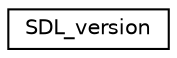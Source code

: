 digraph "Graphical Class Hierarchy"
{
 // LATEX_PDF_SIZE
  edge [fontname="Helvetica",fontsize="10",labelfontname="Helvetica",labelfontsize="10"];
  node [fontname="Helvetica",fontsize="10",shape=record];
  rankdir="LR";
  Node0 [label="SDL_version",height=0.2,width=0.4,color="black", fillcolor="white", style="filled",URL="$structSDL__version.html",tooltip="Information the version of SDL in use."];
}
